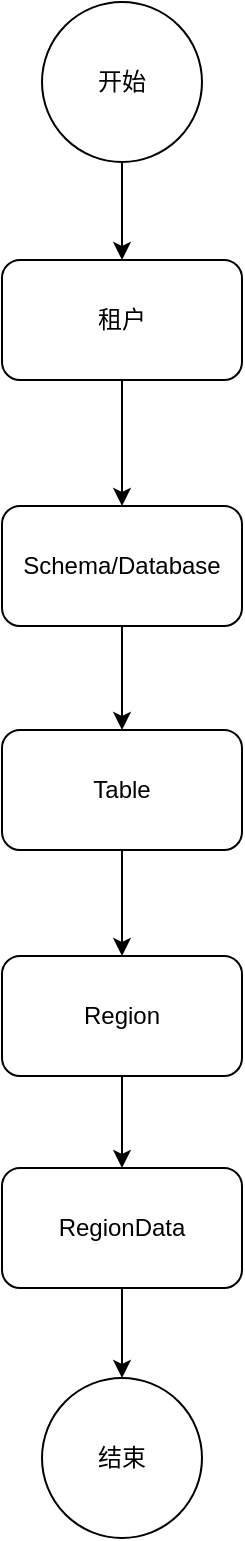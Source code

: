 <mxfile version="26.0.16" pages="4">
  <diagram id="YPh31ehcY4Abyanw8YgB" name="数据库整体流程">
    <mxGraphModel dx="1434" dy="844" grid="1" gridSize="10" guides="1" tooltips="1" connect="1" arrows="1" fold="1" page="1" pageScale="1" pageWidth="827" pageHeight="1169" math="0" shadow="0">
      <root>
        <mxCell id="0" />
        <mxCell id="1" parent="0" />
        <mxCell id="zvrY872OcBn3nzNAVZd4-1" style="edgeStyle=orthogonalEdgeStyle;rounded=0;orthogonalLoop=1;jettySize=auto;html=1;exitX=0.5;exitY=1;exitDx=0;exitDy=0;entryX=0.5;entryY=0;entryDx=0;entryDy=0;" edge="1" parent="1" source="zvrY872OcBn3nzNAVZd4-2" target="zvrY872OcBn3nzNAVZd4-5">
          <mxGeometry relative="1" as="geometry" />
        </mxCell>
        <mxCell id="zvrY872OcBn3nzNAVZd4-2" value="开始" style="ellipse;whiteSpace=wrap;html=1;aspect=fixed;" vertex="1" parent="1">
          <mxGeometry x="374" y="97" width="80" height="80" as="geometry" />
        </mxCell>
        <mxCell id="zvrY872OcBn3nzNAVZd4-3" value="结束" style="ellipse;whiteSpace=wrap;html=1;aspect=fixed;" vertex="1" parent="1">
          <mxGeometry x="374" y="785" width="80" height="80" as="geometry" />
        </mxCell>
        <mxCell id="zvrY872OcBn3nzNAVZd4-4" style="edgeStyle=orthogonalEdgeStyle;rounded=0;orthogonalLoop=1;jettySize=auto;html=1;exitX=0.5;exitY=1;exitDx=0;exitDy=0;entryX=0.5;entryY=0;entryDx=0;entryDy=0;" edge="1" parent="1" source="zvrY872OcBn3nzNAVZd4-5" target="zvrY872OcBn3nzNAVZd4-7">
          <mxGeometry relative="1" as="geometry" />
        </mxCell>
        <mxCell id="zvrY872OcBn3nzNAVZd4-5" value="租户" style="rounded=1;whiteSpace=wrap;html=1;" vertex="1" parent="1">
          <mxGeometry x="354" y="226" width="120" height="60" as="geometry" />
        </mxCell>
        <mxCell id="zvrY872OcBn3nzNAVZd4-6" style="edgeStyle=orthogonalEdgeStyle;rounded=0;orthogonalLoop=1;jettySize=auto;html=1;exitX=0.5;exitY=1;exitDx=0;exitDy=0;entryX=0.5;entryY=0;entryDx=0;entryDy=0;" edge="1" parent="1" source="zvrY872OcBn3nzNAVZd4-7" target="zvrY872OcBn3nzNAVZd4-9">
          <mxGeometry relative="1" as="geometry" />
        </mxCell>
        <mxCell id="zvrY872OcBn3nzNAVZd4-7" value="Schema/Database" style="rounded=1;whiteSpace=wrap;html=1;" vertex="1" parent="1">
          <mxGeometry x="354" y="349" width="120" height="60" as="geometry" />
        </mxCell>
        <mxCell id="zvrY872OcBn3nzNAVZd4-8" style="edgeStyle=orthogonalEdgeStyle;rounded=0;orthogonalLoop=1;jettySize=auto;html=1;exitX=0.5;exitY=1;exitDx=0;exitDy=0;entryX=0.5;entryY=0;entryDx=0;entryDy=0;" edge="1" parent="1" source="zvrY872OcBn3nzNAVZd4-9" target="zvrY872OcBn3nzNAVZd4-11">
          <mxGeometry relative="1" as="geometry" />
        </mxCell>
        <mxCell id="zvrY872OcBn3nzNAVZd4-9" value="Table" style="rounded=1;whiteSpace=wrap;html=1;" vertex="1" parent="1">
          <mxGeometry x="354" y="461" width="120" height="60" as="geometry" />
        </mxCell>
        <mxCell id="zvrY872OcBn3nzNAVZd4-10" style="edgeStyle=orthogonalEdgeStyle;rounded=0;orthogonalLoop=1;jettySize=auto;html=1;exitX=0.5;exitY=1;exitDx=0;exitDy=0;entryX=0.5;entryY=0;entryDx=0;entryDy=0;" edge="1" parent="1" source="zvrY872OcBn3nzNAVZd4-11" target="zvrY872OcBn3nzNAVZd4-13">
          <mxGeometry relative="1" as="geometry" />
        </mxCell>
        <mxCell id="zvrY872OcBn3nzNAVZd4-11" value="Region" style="rounded=1;whiteSpace=wrap;html=1;" vertex="1" parent="1">
          <mxGeometry x="354" y="574" width="120" height="60" as="geometry" />
        </mxCell>
        <mxCell id="zvrY872OcBn3nzNAVZd4-12" style="edgeStyle=orthogonalEdgeStyle;rounded=0;orthogonalLoop=1;jettySize=auto;html=1;exitX=0.5;exitY=1;exitDx=0;exitDy=0;entryX=0.5;entryY=0;entryDx=0;entryDy=0;" edge="1" parent="1" source="zvrY872OcBn3nzNAVZd4-13" target="zvrY872OcBn3nzNAVZd4-3">
          <mxGeometry relative="1" as="geometry" />
        </mxCell>
        <mxCell id="zvrY872OcBn3nzNAVZd4-13" value="RegionData" style="rounded=1;whiteSpace=wrap;html=1;" vertex="1" parent="1">
          <mxGeometry x="354" y="680" width="120" height="60" as="geometry" />
        </mxCell>
      </root>
    </mxGraphModel>
  </diagram>
  <diagram name="meta_export" id="_d1cPcAzwJBIYFqM5xj1">
    <mxGraphModel dx="1195" dy="703" grid="1" gridSize="10" guides="1" tooltips="1" connect="1" arrows="1" fold="1" page="1" pageScale="1" pageWidth="827" pageHeight="1169" math="0" shadow="0">
      <root>
        <mxCell id="0" />
        <mxCell id="1" parent="0" />
        <mxCell id="6Qjy8TFS_VatP4liiEhb-2" style="edgeStyle=orthogonalEdgeStyle;rounded=0;orthogonalLoop=1;jettySize=auto;html=1;" parent="1" source="6Qjy8TFS_VatP4liiEhb-1" edge="1">
          <mxGeometry relative="1" as="geometry">
            <mxPoint x="77" y="680" as="targetPoint" />
          </mxGeometry>
        </mxCell>
        <mxCell id="6Qjy8TFS_VatP4liiEhb-1" value="dingodb_br" style="shape=umlActor;verticalLabelPosition=bottom;verticalAlign=top;html=1;outlineConnect=0;" parent="1" vertex="1">
          <mxGeometry x="62" y="150" width="30" height="60" as="geometry" />
        </mxCell>
        <mxCell id="6Qjy8TFS_VatP4liiEhb-3" style="edgeStyle=orthogonalEdgeStyle;rounded=0;orthogonalLoop=1;jettySize=auto;html=1;" parent="1" source="6Qjy8TFS_VatP4liiEhb-4" edge="1">
          <mxGeometry relative="1" as="geometry">
            <mxPoint x="291" y="680" as="targetPoint" />
          </mxGeometry>
        </mxCell>
        <mxCell id="6Qjy8TFS_VatP4liiEhb-4" value="coordinator" style="shape=umlActor;verticalLabelPosition=bottom;verticalAlign=top;html=1;outlineConnect=0;" parent="1" vertex="1">
          <mxGeometry x="276" y="150" width="30" height="60" as="geometry" />
        </mxCell>
        <mxCell id="6Qjy8TFS_VatP4liiEhb-7" style="edgeStyle=orthogonalEdgeStyle;rounded=0;orthogonalLoop=1;jettySize=auto;html=1;" parent="1" source="6Qjy8TFS_VatP4liiEhb-8" edge="1">
          <mxGeometry relative="1" as="geometry">
            <mxPoint x="434" y="680" as="targetPoint" />
          </mxGeometry>
        </mxCell>
        <mxCell id="6Qjy8TFS_VatP4liiEhb-8" value="store" style="shape=umlActor;verticalLabelPosition=bottom;verticalAlign=top;html=1;outlineConnect=0;" parent="1" vertex="1">
          <mxGeometry x="419" y="150" width="30" height="60" as="geometry" />
        </mxCell>
        <mxCell id="6Qjy8TFS_VatP4liiEhb-9" style="edgeStyle=orthogonalEdgeStyle;rounded=0;orthogonalLoop=1;jettySize=auto;html=1;" parent="1" source="6Qjy8TFS_VatP4liiEhb-10" edge="1">
          <mxGeometry relative="1" as="geometry">
            <mxPoint x="569" y="680" as="targetPoint" />
          </mxGeometry>
        </mxCell>
        <mxCell id="6Qjy8TFS_VatP4liiEhb-10" value="index" style="shape=umlActor;verticalLabelPosition=bottom;verticalAlign=top;html=1;outlineConnect=0;" parent="1" vertex="1">
          <mxGeometry x="554" y="150" width="30" height="60" as="geometry" />
        </mxCell>
        <mxCell id="6Qjy8TFS_VatP4liiEhb-11" style="edgeStyle=orthogonalEdgeStyle;rounded=0;orthogonalLoop=1;jettySize=auto;html=1;" parent="1" source="6Qjy8TFS_VatP4liiEhb-12" edge="1">
          <mxGeometry relative="1" as="geometry">
            <mxPoint x="698" y="679" as="targetPoint" />
          </mxGeometry>
        </mxCell>
        <mxCell id="6Qjy8TFS_VatP4liiEhb-12" value="document" style="shape=umlActor;verticalLabelPosition=bottom;verticalAlign=top;html=1;outlineConnect=0;" parent="1" vertex="1">
          <mxGeometry x="683" y="149" width="30" height="60" as="geometry" />
        </mxCell>
        <mxCell id="6Qjy8TFS_VatP4liiEhb-13" value="" style="endArrow=classic;html=1;rounded=0;" parent="1" edge="1">
          <mxGeometry width="50" height="50" relative="1" as="geometry">
            <mxPoint x="80" y="260" as="sourcePoint" />
            <mxPoint x="290" y="260" as="targetPoint" />
          </mxGeometry>
        </mxCell>
        <mxCell id="5FyrWdBONBWe1a3dCwWa-1" value="ExportMetaRequest" style="text;html=1;align=center;verticalAlign=middle;whiteSpace=wrap;rounded=0;" vertex="1" parent="1">
          <mxGeometry x="150" y="230" width="60" height="30" as="geometry" />
        </mxCell>
        <mxCell id="5FyrWdBONBWe1a3dCwWa-2" value="" style="html=1;points=[[0,0,0,0,5],[0,1,0,0,-5],[1,0,0,0,5],[1,1,0,0,-5]];perimeter=orthogonalPerimeter;outlineConnect=0;targetShapes=umlLifeline;portConstraint=eastwest;newEdgeStyle={&quot;curved&quot;:0,&quot;rounded&quot;:0};" vertex="1" parent="1">
          <mxGeometry x="285" y="310" width="10" height="40" as="geometry" />
        </mxCell>
        <mxCell id="5FyrWdBONBWe1a3dCwWa-3" value="收集租户" style="html=1;align=left;spacingLeft=2;endArrow=block;rounded=0;edgeStyle=orthogonalEdgeStyle;curved=0;rounded=0;" edge="1" target="5FyrWdBONBWe1a3dCwWa-2" parent="1">
          <mxGeometry relative="1" as="geometry">
            <mxPoint x="286" y="290" as="sourcePoint" />
            <Array as="points">
              <mxPoint x="316" y="320" />
            </Array>
          </mxGeometry>
        </mxCell>
        <mxCell id="5FyrWdBONBWe1a3dCwWa-6" value="" style="html=1;points=[[0,0,0,0,5],[0,1,0,0,-5],[1,0,0,0,5],[1,1,0,0,-5]];perimeter=orthogonalPerimeter;outlineConnect=0;targetShapes=umlLifeline;portConstraint=eastwest;newEdgeStyle={&quot;curved&quot;:0,&quot;rounded&quot;:0};" vertex="1" parent="1">
          <mxGeometry x="286" y="395" width="10" height="40" as="geometry" />
        </mxCell>
        <mxCell id="5FyrWdBONBWe1a3dCwWa-7" value="收集Schema" style="html=1;align=left;spacingLeft=2;endArrow=block;rounded=0;edgeStyle=orthogonalEdgeStyle;curved=0;rounded=0;" edge="1" parent="1" target="5FyrWdBONBWe1a3dCwWa-6">
          <mxGeometry relative="1" as="geometry">
            <mxPoint x="287" y="375" as="sourcePoint" />
            <Array as="points">
              <mxPoint x="317" y="405" />
            </Array>
          </mxGeometry>
        </mxCell>
        <mxCell id="5FyrWdBONBWe1a3dCwWa-11" value="" style="html=1;points=[[0,0,0,0,5],[0,1,0,0,-5],[1,0,0,0,5],[1,1,0,0,-5]];perimeter=orthogonalPerimeter;outlineConnect=0;targetShapes=umlLifeline;portConstraint=eastwest;newEdgeStyle={&quot;curved&quot;:0,&quot;rounded&quot;:0};" vertex="1" parent="1">
          <mxGeometry x="286" y="479" width="10" height="40" as="geometry" />
        </mxCell>
        <mxCell id="5FyrWdBONBWe1a3dCwWa-12" value="收集Talble/Index" style="html=1;align=left;spacingLeft=2;endArrow=block;rounded=0;edgeStyle=orthogonalEdgeStyle;curved=0;rounded=0;" edge="1" parent="1" target="5FyrWdBONBWe1a3dCwWa-11">
          <mxGeometry relative="1" as="geometry">
            <mxPoint x="287" y="459" as="sourcePoint" />
            <Array as="points">
              <mxPoint x="317" y="489" />
            </Array>
          </mxGeometry>
        </mxCell>
        <mxCell id="5FyrWdBONBWe1a3dCwWa-13" value="" style="endArrow=classic;html=1;rounded=0;" edge="1" parent="1">
          <mxGeometry width="50" height="50" relative="1" as="geometry">
            <mxPoint x="290" y="550" as="sourcePoint" />
            <mxPoint x="80" y="550" as="targetPoint" />
          </mxGeometry>
        </mxCell>
        <mxCell id="5FyrWdBONBWe1a3dCwWa-14" value="ExportMetaResponse" style="text;html=1;align=center;verticalAlign=middle;whiteSpace=wrap;rounded=0;" vertex="1" parent="1">
          <mxGeometry x="145" y="519" width="60" height="30" as="geometry" />
        </mxCell>
      </root>
    </mxGraphModel>
  </diagram>
  <diagram name="meta_import_1_error" id="AuYSsBLyiTGg_Qt8BrhK">
    <mxGraphModel dx="989" dy="582" grid="1" gridSize="10" guides="1" tooltips="1" connect="1" arrows="1" fold="1" page="1" pageScale="1" pageWidth="827" pageHeight="1169" math="0" shadow="0">
      <root>
        <mxCell id="qcORKtk5IdfFlTIKOsiL-0" />
        <mxCell id="qcORKtk5IdfFlTIKOsiL-1" parent="qcORKtk5IdfFlTIKOsiL-0" />
        <mxCell id="qcORKtk5IdfFlTIKOsiL-2" style="edgeStyle=orthogonalEdgeStyle;rounded=0;orthogonalLoop=1;jettySize=auto;html=1;" edge="1" parent="qcORKtk5IdfFlTIKOsiL-1" source="qcORKtk5IdfFlTIKOsiL-3">
          <mxGeometry relative="1" as="geometry">
            <mxPoint x="77" y="680" as="targetPoint" />
          </mxGeometry>
        </mxCell>
        <mxCell id="qcORKtk5IdfFlTIKOsiL-3" value="dingodb_br" style="shape=umlActor;verticalLabelPosition=bottom;verticalAlign=top;html=1;outlineConnect=0;" vertex="1" parent="qcORKtk5IdfFlTIKOsiL-1">
          <mxGeometry x="62" y="150" width="30" height="60" as="geometry" />
        </mxCell>
        <mxCell id="qcORKtk5IdfFlTIKOsiL-4" style="edgeStyle=orthogonalEdgeStyle;rounded=0;orthogonalLoop=1;jettySize=auto;html=1;" edge="1" parent="qcORKtk5IdfFlTIKOsiL-1" source="qcORKtk5IdfFlTIKOsiL-5">
          <mxGeometry relative="1" as="geometry">
            <mxPoint x="291" y="680" as="targetPoint" />
          </mxGeometry>
        </mxCell>
        <mxCell id="qcORKtk5IdfFlTIKOsiL-5" value="coordinator" style="shape=umlActor;verticalLabelPosition=bottom;verticalAlign=top;html=1;outlineConnect=0;" vertex="1" parent="qcORKtk5IdfFlTIKOsiL-1">
          <mxGeometry x="276" y="150" width="30" height="60" as="geometry" />
        </mxCell>
        <mxCell id="qcORKtk5IdfFlTIKOsiL-6" style="edgeStyle=orthogonalEdgeStyle;rounded=0;orthogonalLoop=1;jettySize=auto;html=1;" edge="1" parent="qcORKtk5IdfFlTIKOsiL-1" source="qcORKtk5IdfFlTIKOsiL-7">
          <mxGeometry relative="1" as="geometry">
            <mxPoint x="434" y="680" as="targetPoint" />
          </mxGeometry>
        </mxCell>
        <mxCell id="qcORKtk5IdfFlTIKOsiL-7" value="store" style="shape=umlActor;verticalLabelPosition=bottom;verticalAlign=top;html=1;outlineConnect=0;" vertex="1" parent="qcORKtk5IdfFlTIKOsiL-1">
          <mxGeometry x="419" y="150" width="30" height="60" as="geometry" />
        </mxCell>
        <mxCell id="qcORKtk5IdfFlTIKOsiL-8" style="edgeStyle=orthogonalEdgeStyle;rounded=0;orthogonalLoop=1;jettySize=auto;html=1;" edge="1" parent="qcORKtk5IdfFlTIKOsiL-1" source="qcORKtk5IdfFlTIKOsiL-9">
          <mxGeometry relative="1" as="geometry">
            <mxPoint x="569" y="680" as="targetPoint" />
          </mxGeometry>
        </mxCell>
        <mxCell id="qcORKtk5IdfFlTIKOsiL-9" value="index" style="shape=umlActor;verticalLabelPosition=bottom;verticalAlign=top;html=1;outlineConnect=0;" vertex="1" parent="qcORKtk5IdfFlTIKOsiL-1">
          <mxGeometry x="554" y="150" width="30" height="60" as="geometry" />
        </mxCell>
        <mxCell id="qcORKtk5IdfFlTIKOsiL-10" style="edgeStyle=orthogonalEdgeStyle;rounded=0;orthogonalLoop=1;jettySize=auto;html=1;" edge="1" parent="qcORKtk5IdfFlTIKOsiL-1" source="qcORKtk5IdfFlTIKOsiL-11">
          <mxGeometry relative="1" as="geometry">
            <mxPoint x="698" y="679" as="targetPoint" />
          </mxGeometry>
        </mxCell>
        <mxCell id="qcORKtk5IdfFlTIKOsiL-11" value="document" style="shape=umlActor;verticalLabelPosition=bottom;verticalAlign=top;html=1;outlineConnect=0;" vertex="1" parent="qcORKtk5IdfFlTIKOsiL-1">
          <mxGeometry x="683" y="149" width="30" height="60" as="geometry" />
        </mxCell>
        <mxCell id="qcORKtk5IdfFlTIKOsiL-12" value="" style="endArrow=classic;html=1;rounded=0;" edge="1" parent="qcORKtk5IdfFlTIKOsiL-1">
          <mxGeometry width="50" height="50" relative="1" as="geometry">
            <mxPoint x="80" y="260" as="sourcePoint" />
            <mxPoint x="290" y="260" as="targetPoint" />
          </mxGeometry>
        </mxCell>
        <mxCell id="qcORKtk5IdfFlTIKOsiL-13" value="ImportMetaRequest" style="text;html=1;align=center;verticalAlign=middle;whiteSpace=wrap;rounded=0;" vertex="1" parent="qcORKtk5IdfFlTIKOsiL-1">
          <mxGeometry x="150" y="230" width="60" height="30" as="geometry" />
        </mxCell>
        <mxCell id="qcORKtk5IdfFlTIKOsiL-14" value="" style="html=1;points=[[0,0,0,0,5],[0,1,0,0,-5],[1,0,0,0,5],[1,1,0,0,-5]];perimeter=orthogonalPerimeter;outlineConnect=0;targetShapes=umlLifeline;portConstraint=eastwest;newEdgeStyle={&quot;curved&quot;:0,&quot;rounded&quot;:0};" vertex="1" parent="qcORKtk5IdfFlTIKOsiL-1">
          <mxGeometry x="285" y="310" width="10" height="40" as="geometry" />
        </mxCell>
        <mxCell id="qcORKtk5IdfFlTIKOsiL-15" value="创建租户" style="html=1;align=left;spacingLeft=2;endArrow=block;rounded=0;edgeStyle=orthogonalEdgeStyle;curved=0;rounded=0;" edge="1" parent="qcORKtk5IdfFlTIKOsiL-1" target="qcORKtk5IdfFlTIKOsiL-14">
          <mxGeometry relative="1" as="geometry">
            <mxPoint x="286" y="290" as="sourcePoint" />
            <Array as="points">
              <mxPoint x="316" y="320" />
            </Array>
          </mxGeometry>
        </mxCell>
        <mxCell id="qcORKtk5IdfFlTIKOsiL-16" value="" style="html=1;points=[[0,0,0,0,5],[0,1,0,0,-5],[1,0,0,0,5],[1,1,0,0,-5]];perimeter=orthogonalPerimeter;outlineConnect=0;targetShapes=umlLifeline;portConstraint=eastwest;newEdgeStyle={&quot;curved&quot;:0,&quot;rounded&quot;:0};" vertex="1" parent="qcORKtk5IdfFlTIKOsiL-1">
          <mxGeometry x="286" y="395" width="10" height="40" as="geometry" />
        </mxCell>
        <mxCell id="qcORKtk5IdfFlTIKOsiL-17" value="创建Schema" style="html=1;align=left;spacingLeft=2;endArrow=block;rounded=0;edgeStyle=orthogonalEdgeStyle;curved=0;rounded=0;" edge="1" parent="qcORKtk5IdfFlTIKOsiL-1" target="qcORKtk5IdfFlTIKOsiL-16">
          <mxGeometry relative="1" as="geometry">
            <mxPoint x="287" y="375" as="sourcePoint" />
            <Array as="points">
              <mxPoint x="317" y="405" />
            </Array>
          </mxGeometry>
        </mxCell>
        <mxCell id="qcORKtk5IdfFlTIKOsiL-18" value="" style="html=1;points=[[0,0,0,0,5],[0,1,0,0,-5],[1,0,0,0,5],[1,1,0,0,-5]];perimeter=orthogonalPerimeter;outlineConnect=0;targetShapes=umlLifeline;portConstraint=eastwest;newEdgeStyle={&quot;curved&quot;:0,&quot;rounded&quot;:0};" vertex="1" parent="qcORKtk5IdfFlTIKOsiL-1">
          <mxGeometry x="286" y="479" width="10" height="40" as="geometry" />
        </mxCell>
        <mxCell id="qcORKtk5IdfFlTIKOsiL-19" value="创建Talble/Index" style="html=1;align=left;spacingLeft=2;endArrow=block;rounded=0;edgeStyle=orthogonalEdgeStyle;curved=0;rounded=0;" edge="1" parent="qcORKtk5IdfFlTIKOsiL-1" target="qcORKtk5IdfFlTIKOsiL-18">
          <mxGeometry x="0.005" relative="1" as="geometry">
            <mxPoint x="287" y="459" as="sourcePoint" />
            <Array as="points">
              <mxPoint x="317" y="489" />
            </Array>
            <mxPoint as="offset" />
          </mxGeometry>
        </mxCell>
        <mxCell id="qcORKtk5IdfFlTIKOsiL-20" value="" style="endArrow=classic;html=1;rounded=0;" edge="1" parent="qcORKtk5IdfFlTIKOsiL-1">
          <mxGeometry width="50" height="50" relative="1" as="geometry">
            <mxPoint x="290" y="550" as="sourcePoint" />
            <mxPoint x="80" y="550" as="targetPoint" />
          </mxGeometry>
        </mxCell>
        <mxCell id="qcORKtk5IdfFlTIKOsiL-21" value="ImportMetaResponse" style="text;html=1;align=center;verticalAlign=middle;whiteSpace=wrap;rounded=0;" vertex="1" parent="qcORKtk5IdfFlTIKOsiL-1">
          <mxGeometry x="145" y="519" width="60" height="30" as="geometry" />
        </mxCell>
      </root>
    </mxGraphModel>
  </diagram>
  <diagram name="meta_import_2_ok " id="KbBfQqtdc0ZScYw1yTTn">
    <mxGraphModel dx="1434" dy="844" grid="1" gridSize="10" guides="1" tooltips="1" connect="1" arrows="1" fold="1" page="1" pageScale="1" pageWidth="827" pageHeight="1169" math="0" shadow="0">
      <root>
        <mxCell id="UIwRd84gNWmW_0OMLGNi-0" />
        <mxCell id="UIwRd84gNWmW_0OMLGNi-1" parent="UIwRd84gNWmW_0OMLGNi-0" />
        <mxCell id="UIwRd84gNWmW_0OMLGNi-2" style="edgeStyle=orthogonalEdgeStyle;rounded=0;orthogonalLoop=1;jettySize=auto;html=1;" edge="1" parent="UIwRd84gNWmW_0OMLGNi-1" source="UIwRd84gNWmW_0OMLGNi-3">
          <mxGeometry relative="1" as="geometry">
            <mxPoint x="77" y="680" as="targetPoint" />
          </mxGeometry>
        </mxCell>
        <mxCell id="UIwRd84gNWmW_0OMLGNi-3" value="dingodb_br" style="shape=umlActor;verticalLabelPosition=bottom;verticalAlign=top;html=1;outlineConnect=0;" vertex="1" parent="UIwRd84gNWmW_0OMLGNi-1">
          <mxGeometry x="62" y="150" width="30" height="60" as="geometry" />
        </mxCell>
        <mxCell id="UIwRd84gNWmW_0OMLGNi-4" style="edgeStyle=orthogonalEdgeStyle;rounded=0;orthogonalLoop=1;jettySize=auto;html=1;" edge="1" parent="UIwRd84gNWmW_0OMLGNi-1" source="UIwRd84gNWmW_0OMLGNi-5">
          <mxGeometry relative="1" as="geometry">
            <mxPoint x="291" y="680" as="targetPoint" />
          </mxGeometry>
        </mxCell>
        <mxCell id="UIwRd84gNWmW_0OMLGNi-5" value="coordinator" style="shape=umlActor;verticalLabelPosition=bottom;verticalAlign=top;html=1;outlineConnect=0;" vertex="1" parent="UIwRd84gNWmW_0OMLGNi-1">
          <mxGeometry x="276" y="150" width="30" height="60" as="geometry" />
        </mxCell>
        <mxCell id="UIwRd84gNWmW_0OMLGNi-6" style="edgeStyle=orthogonalEdgeStyle;rounded=0;orthogonalLoop=1;jettySize=auto;html=1;" edge="1" parent="UIwRd84gNWmW_0OMLGNi-1" source="UIwRd84gNWmW_0OMLGNi-7">
          <mxGeometry relative="1" as="geometry">
            <mxPoint x="434" y="680" as="targetPoint" />
          </mxGeometry>
        </mxCell>
        <mxCell id="UIwRd84gNWmW_0OMLGNi-7" value="store" style="shape=umlActor;verticalLabelPosition=bottom;verticalAlign=top;html=1;outlineConnect=0;" vertex="1" parent="UIwRd84gNWmW_0OMLGNi-1">
          <mxGeometry x="419" y="150" width="30" height="60" as="geometry" />
        </mxCell>
        <mxCell id="UIwRd84gNWmW_0OMLGNi-8" style="edgeStyle=orthogonalEdgeStyle;rounded=0;orthogonalLoop=1;jettySize=auto;html=1;" edge="1" parent="UIwRd84gNWmW_0OMLGNi-1" source="UIwRd84gNWmW_0OMLGNi-9">
          <mxGeometry relative="1" as="geometry">
            <mxPoint x="569" y="680" as="targetPoint" />
          </mxGeometry>
        </mxCell>
        <mxCell id="UIwRd84gNWmW_0OMLGNi-9" value="index" style="shape=umlActor;verticalLabelPosition=bottom;verticalAlign=top;html=1;outlineConnect=0;" vertex="1" parent="UIwRd84gNWmW_0OMLGNi-1">
          <mxGeometry x="554" y="150" width="30" height="60" as="geometry" />
        </mxCell>
        <mxCell id="UIwRd84gNWmW_0OMLGNi-10" style="edgeStyle=orthogonalEdgeStyle;rounded=0;orthogonalLoop=1;jettySize=auto;html=1;" edge="1" parent="UIwRd84gNWmW_0OMLGNi-1" source="UIwRd84gNWmW_0OMLGNi-11">
          <mxGeometry relative="1" as="geometry">
            <mxPoint x="698" y="679" as="targetPoint" />
          </mxGeometry>
        </mxCell>
        <mxCell id="UIwRd84gNWmW_0OMLGNi-11" value="document" style="shape=umlActor;verticalLabelPosition=bottom;verticalAlign=top;html=1;outlineConnect=0;" vertex="1" parent="UIwRd84gNWmW_0OMLGNi-1">
          <mxGeometry x="683" y="149" width="30" height="60" as="geometry" />
        </mxCell>
        <mxCell id="UIwRd84gNWmW_0OMLGNi-12" value="" style="endArrow=classic;html=1;rounded=0;" edge="1" parent="UIwRd84gNWmW_0OMLGNi-1">
          <mxGeometry width="50" height="50" relative="1" as="geometry">
            <mxPoint x="80" y="273" as="sourcePoint" />
            <mxPoint x="290" y="273" as="targetPoint" />
          </mxGeometry>
        </mxCell>
        <mxCell id="UIwRd84gNWmW_0OMLGNi-13" value="CreateTenantsRequest" style="text;html=1;align=center;verticalAlign=middle;whiteSpace=wrap;rounded=0;" vertex="1" parent="UIwRd84gNWmW_0OMLGNi-1">
          <mxGeometry x="150" y="243" width="60" height="30" as="geometry" />
        </mxCell>
        <mxCell id="UIwRd84gNWmW_0OMLGNi-14" value="" style="html=1;points=[[0,0,0,0,5],[0,1,0,0,-5],[1,0,0,0,5],[1,1,0,0,-5]];perimeter=orthogonalPerimeter;outlineConnect=0;targetShapes=umlLifeline;portConstraint=eastwest;newEdgeStyle={&quot;curved&quot;:0,&quot;rounded&quot;:0};" vertex="1" parent="UIwRd84gNWmW_0OMLGNi-1">
          <mxGeometry x="285" y="310" width="10" height="40" as="geometry" />
        </mxCell>
        <mxCell id="UIwRd84gNWmW_0OMLGNi-15" value="创建租户" style="html=1;align=left;spacingLeft=2;endArrow=block;rounded=0;edgeStyle=orthogonalEdgeStyle;curved=0;rounded=0;" edge="1" parent="UIwRd84gNWmW_0OMLGNi-1" target="UIwRd84gNWmW_0OMLGNi-14">
          <mxGeometry relative="1" as="geometry">
            <mxPoint x="286" y="290" as="sourcePoint" />
            <Array as="points">
              <mxPoint x="316" y="320" />
            </Array>
          </mxGeometry>
        </mxCell>
        <mxCell id="UIwRd84gNWmW_0OMLGNi-16" value="" style="html=1;points=[[0,0,0,0,5],[0,1,0,0,-5],[1,0,0,0,5],[1,1,0,0,-5]];perimeter=orthogonalPerimeter;outlineConnect=0;targetShapes=umlLifeline;portConstraint=eastwest;newEdgeStyle={&quot;curved&quot;:0,&quot;rounded&quot;:0};" vertex="1" parent="UIwRd84gNWmW_0OMLGNi-1">
          <mxGeometry x="286" y="465" width="10" height="40" as="geometry" />
        </mxCell>
        <mxCell id="UIwRd84gNWmW_0OMLGNi-17" value="创建Schema" style="html=1;align=left;spacingLeft=2;endArrow=block;rounded=0;edgeStyle=orthogonalEdgeStyle;curved=0;rounded=0;" edge="1" parent="UIwRd84gNWmW_0OMLGNi-1" target="UIwRd84gNWmW_0OMLGNi-16">
          <mxGeometry relative="1" as="geometry">
            <mxPoint x="287" y="445" as="sourcePoint" />
            <Array as="points">
              <mxPoint x="317" y="475" />
            </Array>
          </mxGeometry>
        </mxCell>
        <mxCell id="UIwRd84gNWmW_0OMLGNi-18" value="" style="html=1;points=[[0,0,0,0,5],[0,1,0,0,-5],[1,0,0,0,5],[1,1,0,0,-5]];perimeter=orthogonalPerimeter;outlineConnect=0;targetShapes=umlLifeline;portConstraint=eastwest;newEdgeStyle={&quot;curved&quot;:0,&quot;rounded&quot;:0};" vertex="1" parent="UIwRd84gNWmW_0OMLGNi-1">
          <mxGeometry x="286" y="599" width="10" height="40" as="geometry" />
        </mxCell>
        <mxCell id="UIwRd84gNWmW_0OMLGNi-19" value="创建Talble/Index" style="html=1;align=left;spacingLeft=2;endArrow=block;rounded=0;edgeStyle=orthogonalEdgeStyle;curved=0;rounded=0;" edge="1" parent="UIwRd84gNWmW_0OMLGNi-1" target="UIwRd84gNWmW_0OMLGNi-18">
          <mxGeometry x="0.005" relative="1" as="geometry">
            <mxPoint x="287" y="578" as="sourcePoint" />
            <Array as="points">
              <mxPoint x="317" y="608" />
            </Array>
            <mxPoint as="offset" />
          </mxGeometry>
        </mxCell>
        <mxCell id="UIwRd84gNWmW_0OMLGNi-20" value="" style="endArrow=classic;html=1;rounded=0;" edge="1" parent="UIwRd84gNWmW_0OMLGNi-1">
          <mxGeometry width="50" height="50" relative="1" as="geometry">
            <mxPoint x="286" y="362" as="sourcePoint" />
            <mxPoint x="76" y="362" as="targetPoint" />
          </mxGeometry>
        </mxCell>
        <mxCell id="UIwRd84gNWmW_0OMLGNi-21" value="CreateTenantsResponse" style="text;html=1;align=center;verticalAlign=middle;whiteSpace=wrap;rounded=0;" vertex="1" parent="UIwRd84gNWmW_0OMLGNi-1">
          <mxGeometry x="141" y="331" width="60" height="30" as="geometry" />
        </mxCell>
        <mxCell id="y5kyUPFSQ9rL4vrcF5ia-0" value="" style="endArrow=classic;html=1;rounded=0;" edge="1" parent="UIwRd84gNWmW_0OMLGNi-1">
          <mxGeometry width="50" height="50" relative="1" as="geometry">
            <mxPoint x="79" y="427" as="sourcePoint" />
            <mxPoint x="289" y="427" as="targetPoint" />
          </mxGeometry>
        </mxCell>
        <mxCell id="y5kyUPFSQ9rL4vrcF5ia-1" value="CreateSchemasRequest" style="text;html=1;align=center;verticalAlign=middle;whiteSpace=wrap;rounded=0;" vertex="1" parent="UIwRd84gNWmW_0OMLGNi-1">
          <mxGeometry x="149" y="397" width="60" height="30" as="geometry" />
        </mxCell>
        <mxCell id="y5kyUPFSQ9rL4vrcF5ia-2" value="" style="endArrow=classic;html=1;rounded=0;" edge="1" parent="UIwRd84gNWmW_0OMLGNi-1">
          <mxGeometry width="50" height="50" relative="1" as="geometry">
            <mxPoint x="286" y="516" as="sourcePoint" />
            <mxPoint x="76" y="516" as="targetPoint" />
          </mxGeometry>
        </mxCell>
        <mxCell id="y5kyUPFSQ9rL4vrcF5ia-3" value="CreateSchemasResponse" style="text;html=1;align=center;verticalAlign=middle;whiteSpace=wrap;rounded=0;" vertex="1" parent="UIwRd84gNWmW_0OMLGNi-1">
          <mxGeometry x="141" y="485" width="60" height="30" as="geometry" />
        </mxCell>
        <mxCell id="faXkYlnDUrpLXIhAM9id-0" value="" style="endArrow=classic;html=1;rounded=0;" edge="1" parent="UIwRd84gNWmW_0OMLGNi-1">
          <mxGeometry width="50" height="50" relative="1" as="geometry">
            <mxPoint x="81" y="569" as="sourcePoint" />
            <mxPoint x="291" y="569" as="targetPoint" />
          </mxGeometry>
        </mxCell>
        <mxCell id="faXkYlnDUrpLXIhAM9id-1" value="CreateIndexMetasRequest" style="text;html=1;align=center;verticalAlign=middle;whiteSpace=wrap;rounded=0;" vertex="1" parent="UIwRd84gNWmW_0OMLGNi-1">
          <mxGeometry x="151" y="539" width="60" height="30" as="geometry" />
        </mxCell>
        <mxCell id="faXkYlnDUrpLXIhAM9id-2" value="" style="endArrow=classic;html=1;rounded=0;" edge="1" parent="UIwRd84gNWmW_0OMLGNi-1">
          <mxGeometry width="50" height="50" relative="1" as="geometry">
            <mxPoint x="287" y="646" as="sourcePoint" />
            <mxPoint x="77" y="646" as="targetPoint" />
          </mxGeometry>
        </mxCell>
        <mxCell id="faXkYlnDUrpLXIhAM9id-3" value="CreateIndexMetasResponse" style="text;html=1;align=center;verticalAlign=middle;whiteSpace=wrap;rounded=0;" vertex="1" parent="UIwRd84gNWmW_0OMLGNi-1">
          <mxGeometry x="142" y="615" width="60" height="30" as="geometry" />
        </mxCell>
      </root>
    </mxGraphModel>
  </diagram>
</mxfile>
